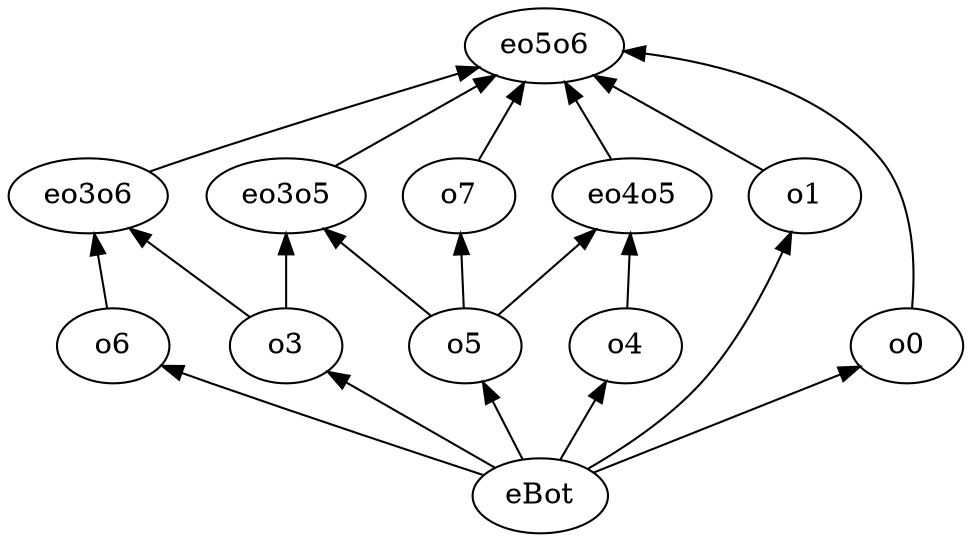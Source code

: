 strict digraph "bandelt2000-table02_s" {
	rankdir=BT
	o6
	eBot
	eo3o6
	eo3o5
	o4
	eo4o5
	eo5o6
	o3
	o5
	o1
	o0
	o7
	eBot -> o6
	o6 -> eo3o6
	o3 -> eo3o6
	o3 -> eo3o5
	o5 -> eo3o5
	eBot -> o4
	o4 -> eo4o5
	o5 -> eo4o5
	eo4o5 -> eo5o6
	eo3o6 -> eo5o6
	o1 -> eo5o6
	o0 -> eo5o6
	o7 -> eo5o6
	eo3o5 -> eo5o6
	eBot -> o3
	eBot -> o5
	eBot -> o1
	eBot -> o0
	o5 -> o7
}
